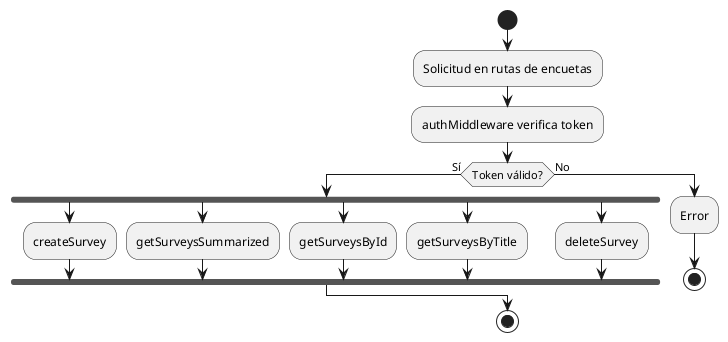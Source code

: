 @startuml
start
:Solicitud en rutas de encuetas;
:authMiddleware verifica token;

if (Token válido?) then (Sí)
  fork
    :createSurvey;
  fork again
    :getSurveysSummarized;
  fork again
    :getSurveysById;
  fork again
    :getSurveysByTitle;
  fork again
    :deleteSurvey;
  end fork
else (No)
  :Error;
  stop
endif
stop
@enduml


